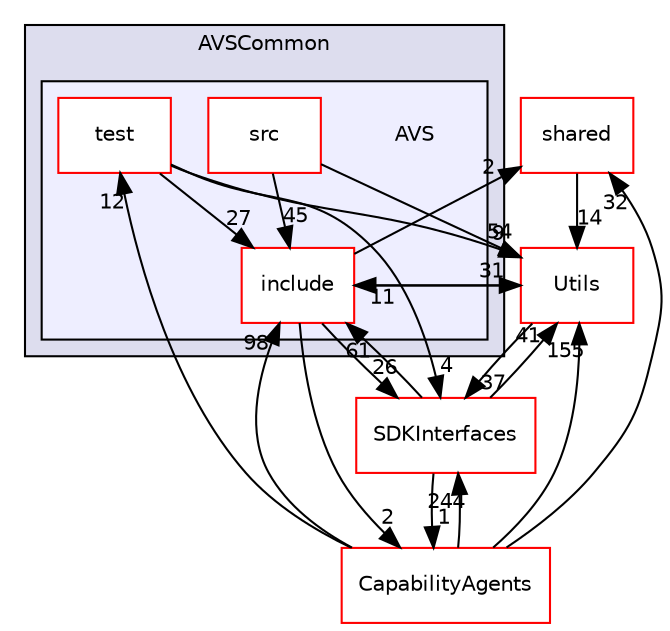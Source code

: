digraph "/workplace/avs-device-sdk/AVSCommon/AVS" {
  compound=true
  node [ fontsize="10", fontname="Helvetica"];
  edge [ labelfontsize="10", labelfontname="Helvetica"];
  subgraph clusterdir_13e65effb2bde530b17b3d5eefcd0266 {
    graph [ bgcolor="#ddddee", pencolor="black", label="AVSCommon" fontname="Helvetica", fontsize="10", URL="dir_13e65effb2bde530b17b3d5eefcd0266.html"]
  subgraph clusterdir_80711c2a226d5fced33fce22558d3784 {
    graph [ bgcolor="#eeeeff", pencolor="black", label="" URL="dir_80711c2a226d5fced33fce22558d3784.html"];
    dir_80711c2a226d5fced33fce22558d3784 [shape=plaintext label="AVS"];
    dir_a8d3deb3c1282038af9ce4454694c1e1 [shape=box label="include" color="red" fillcolor="white" style="filled" URL="dir_a8d3deb3c1282038af9ce4454694c1e1.html"];
    dir_d94cc11696d13ea67fe90a2d6eb692db [shape=box label="src" color="red" fillcolor="white" style="filled" URL="dir_d94cc11696d13ea67fe90a2d6eb692db.html"];
    dir_17565a3651b6551653a4e14cb661c95c [shape=box label="test" color="red" fillcolor="white" style="filled" URL="dir_17565a3651b6551653a4e14cb661c95c.html"];
  }
  }
  dir_9982052f7ce695d12571567315b2fafa [shape=box label="shared" fillcolor="white" style="filled" color="red" URL="dir_9982052f7ce695d12571567315b2fafa.html"];
  dir_7cf910bd1d7603f12ef47ff650cec893 [shape=box label="CapabilityAgents" fillcolor="white" style="filled" color="red" URL="dir_7cf910bd1d7603f12ef47ff650cec893.html"];
  dir_97afc8111b754cf401b73024f872f45d [shape=box label="SDKInterfaces" fillcolor="white" style="filled" color="red" URL="dir_97afc8111b754cf401b73024f872f45d.html"];
  dir_49dd3d9ac5586189aa170bac46425b9c [shape=box label="Utils" fillcolor="white" style="filled" color="red" URL="dir_49dd3d9ac5586189aa170bac46425b9c.html"];
  dir_9982052f7ce695d12571567315b2fafa->dir_49dd3d9ac5586189aa170bac46425b9c [headlabel="14", labeldistance=1.5 headhref="dir_000598_000167.html"];
  dir_7cf910bd1d7603f12ef47ff650cec893->dir_9982052f7ce695d12571567315b2fafa [headlabel="32", labeldistance=1.5 headhref="dir_000357_000598.html"];
  dir_7cf910bd1d7603f12ef47ff650cec893->dir_97afc8111b754cf401b73024f872f45d [headlabel="244", labeldistance=1.5 headhref="dir_000357_000018.html"];
  dir_7cf910bd1d7603f12ef47ff650cec893->dir_49dd3d9ac5586189aa170bac46425b9c [headlabel="155", labeldistance=1.5 headhref="dir_000357_000167.html"];
  dir_7cf910bd1d7603f12ef47ff650cec893->dir_17565a3651b6551653a4e14cb661c95c [headlabel="12", labeldistance=1.5 headhref="dir_000357_000164.html"];
  dir_7cf910bd1d7603f12ef47ff650cec893->dir_a8d3deb3c1282038af9ce4454694c1e1 [headlabel="98", labeldistance=1.5 headhref="dir_000357_000144.html"];
  dir_97afc8111b754cf401b73024f872f45d->dir_7cf910bd1d7603f12ef47ff650cec893 [headlabel="1", labeldistance=1.5 headhref="dir_000018_000357.html"];
  dir_97afc8111b754cf401b73024f872f45d->dir_49dd3d9ac5586189aa170bac46425b9c [headlabel="41", labeldistance=1.5 headhref="dir_000018_000167.html"];
  dir_97afc8111b754cf401b73024f872f45d->dir_a8d3deb3c1282038af9ce4454694c1e1 [headlabel="61", labeldistance=1.5 headhref="dir_000018_000144.html"];
  dir_49dd3d9ac5586189aa170bac46425b9c->dir_97afc8111b754cf401b73024f872f45d [headlabel="37", labeldistance=1.5 headhref="dir_000167_000018.html"];
  dir_49dd3d9ac5586189aa170bac46425b9c->dir_a8d3deb3c1282038af9ce4454694c1e1 [headlabel="11", labeldistance=1.5 headhref="dir_000167_000144.html"];
  dir_17565a3651b6551653a4e14cb661c95c->dir_97afc8111b754cf401b73024f872f45d [headlabel="4", labeldistance=1.5 headhref="dir_000164_000018.html"];
  dir_17565a3651b6551653a4e14cb661c95c->dir_49dd3d9ac5586189aa170bac46425b9c [headlabel="9", labeldistance=1.5 headhref="dir_000164_000167.html"];
  dir_17565a3651b6551653a4e14cb661c95c->dir_a8d3deb3c1282038af9ce4454694c1e1 [headlabel="27", labeldistance=1.5 headhref="dir_000164_000144.html"];
  dir_a8d3deb3c1282038af9ce4454694c1e1->dir_9982052f7ce695d12571567315b2fafa [headlabel="2", labeldistance=1.5 headhref="dir_000144_000598.html"];
  dir_a8d3deb3c1282038af9ce4454694c1e1->dir_7cf910bd1d7603f12ef47ff650cec893 [headlabel="2", labeldistance=1.5 headhref="dir_000144_000357.html"];
  dir_a8d3deb3c1282038af9ce4454694c1e1->dir_97afc8111b754cf401b73024f872f45d [headlabel="26", labeldistance=1.5 headhref="dir_000144_000018.html"];
  dir_a8d3deb3c1282038af9ce4454694c1e1->dir_49dd3d9ac5586189aa170bac46425b9c [headlabel="31", labeldistance=1.5 headhref="dir_000144_000167.html"];
  dir_d94cc11696d13ea67fe90a2d6eb692db->dir_49dd3d9ac5586189aa170bac46425b9c [headlabel="54", labeldistance=1.5 headhref="dir_000160_000167.html"];
  dir_d94cc11696d13ea67fe90a2d6eb692db->dir_a8d3deb3c1282038af9ce4454694c1e1 [headlabel="45", labeldistance=1.5 headhref="dir_000160_000144.html"];
}
